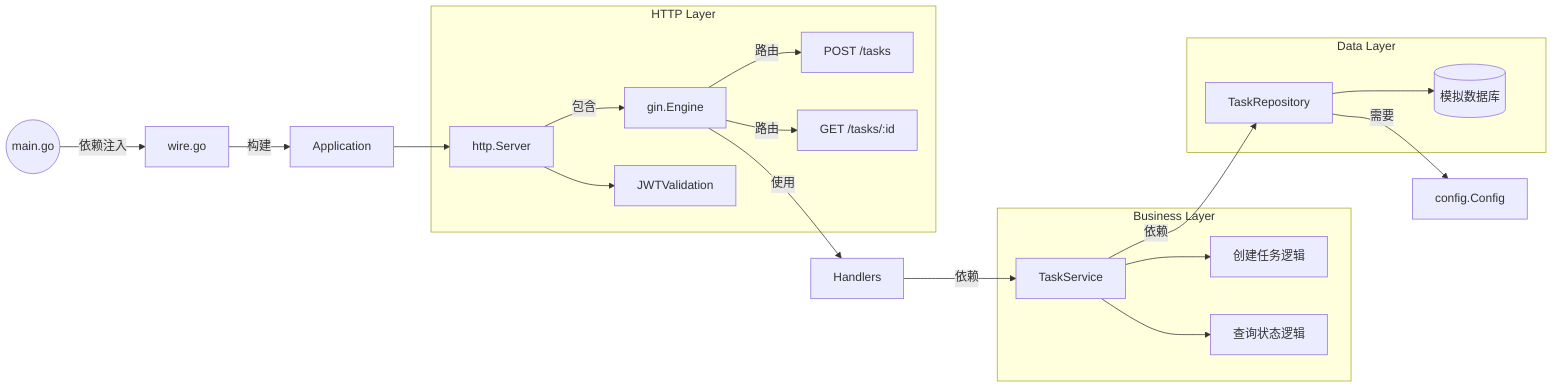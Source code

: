 graph LR
    main((main.go)) -->|依赖注入| wire[wire.go]
    wire -->|构建| Application
    Application --> HTTPServer[http.Server]
    HTTPServer -->|包含| Router[gin.Engine]
    Router -->|使用| Handlers
    Handlers -->|依赖| Service[TaskService]
    Service -->|依赖| Repository[TaskRepository]
    Repository -->|需要| Config[config.Config]
    
    subgraph HTTP Layer
        HTTPServer --> Middleware[JWTValidation]
        Router -->|路由| CreateTask[POST /tasks]
        Router -->|路由| GetTaskStatus[GET /tasks/:id]
    end
    
    subgraph Business Layer
        Service --> CreateTaskLogic[创建任务逻辑]
        Service --> GetStatusLogic[查询状态逻辑]
    end
    
    subgraph Data Layer
        Repository --> DB[(模拟数据库)]
    end
